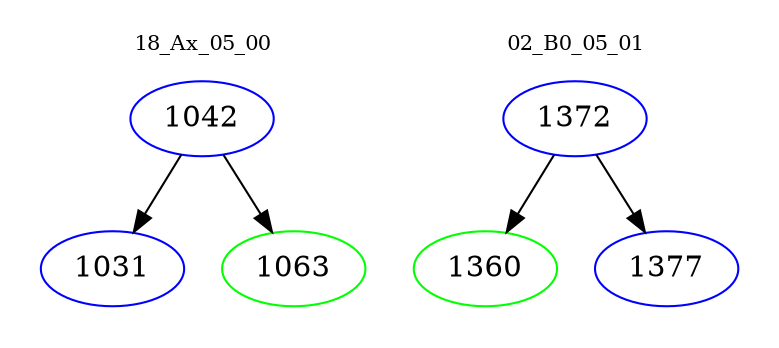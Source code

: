 digraph{
subgraph cluster_0 {
color = white
label = "18_Ax_05_00";
fontsize=10;
T0_1042 [label="1042", color="blue"]
T0_1042 -> T0_1031 [color="black"]
T0_1031 [label="1031", color="blue"]
T0_1042 -> T0_1063 [color="black"]
T0_1063 [label="1063", color="green"]
}
subgraph cluster_1 {
color = white
label = "02_B0_05_01";
fontsize=10;
T1_1372 [label="1372", color="blue"]
T1_1372 -> T1_1360 [color="black"]
T1_1360 [label="1360", color="green"]
T1_1372 -> T1_1377 [color="black"]
T1_1377 [label="1377", color="blue"]
}
}
